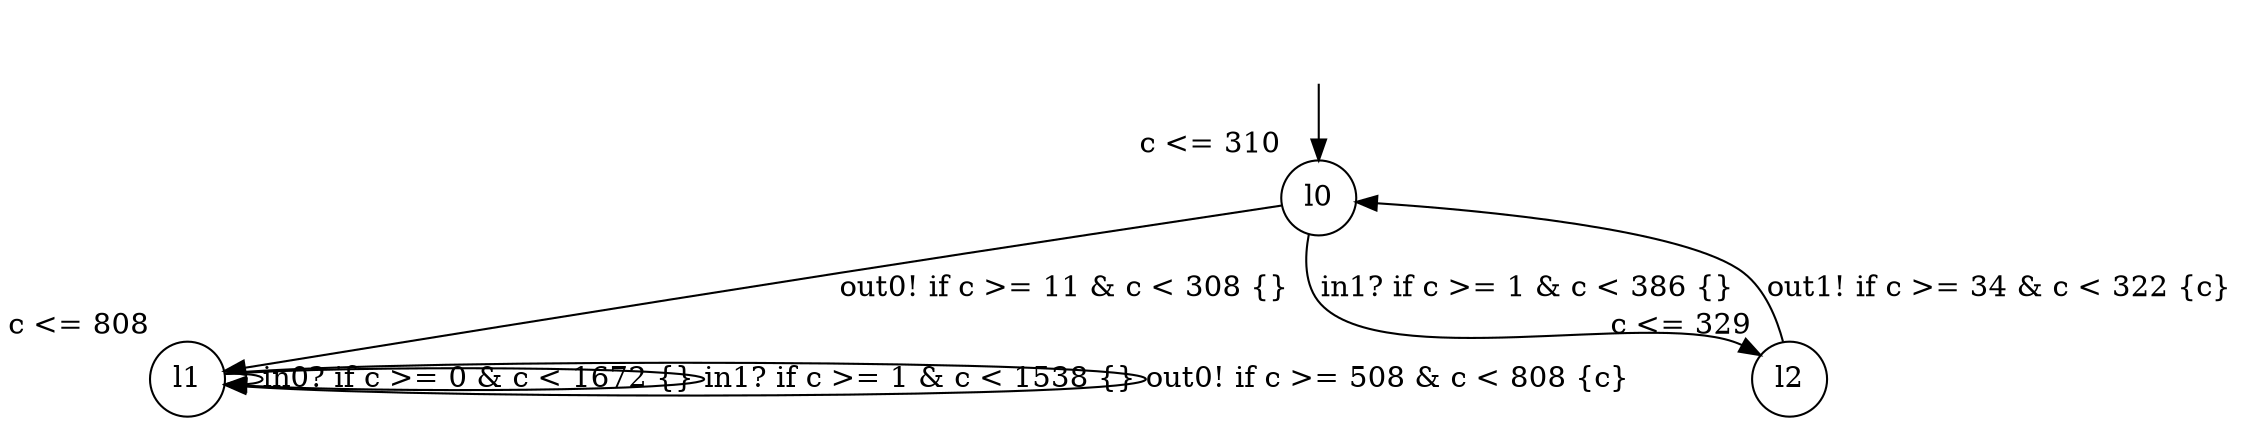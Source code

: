 digraph g {
__start0 [label="" shape="none"];
l0 [shape="circle" margin=0 label="l0", xlabel="c <= 310"];
l1 [shape="circle" margin=0 label="l1", xlabel="c <= 808"];
l2 [shape="circle" margin=0 label="l2", xlabel="c <= 329"];
l0 -> l2 [label="in1? if c >= 1 & c < 386 {} "];
l0 -> l1 [label="out0! if c >= 11 & c < 308 {} "];
l1 -> l1 [label="in0? if c >= 0 & c < 1672 {} "];
l1 -> l1 [label="in1? if c >= 1 & c < 1538 {} "];
l1 -> l1 [label="out0! if c >= 508 & c < 808 {c} "];
l2 -> l0 [label="out1! if c >= 34 & c < 322 {c} "];
__start0 -> l0;
}
